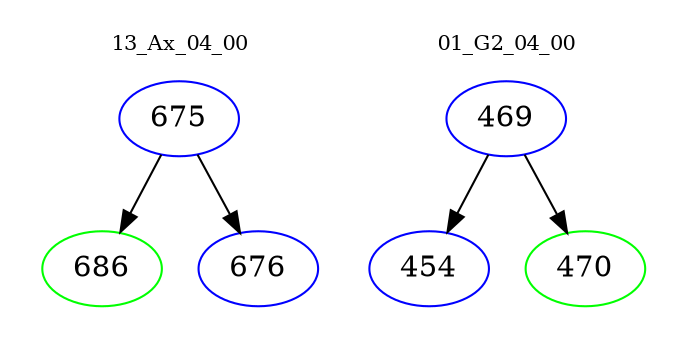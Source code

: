 digraph{
subgraph cluster_0 {
color = white
label = "13_Ax_04_00";
fontsize=10;
T0_675 [label="675", color="blue"]
T0_675 -> T0_686 [color="black"]
T0_686 [label="686", color="green"]
T0_675 -> T0_676 [color="black"]
T0_676 [label="676", color="blue"]
}
subgraph cluster_1 {
color = white
label = "01_G2_04_00";
fontsize=10;
T1_469 [label="469", color="blue"]
T1_469 -> T1_454 [color="black"]
T1_454 [label="454", color="blue"]
T1_469 -> T1_470 [color="black"]
T1_470 [label="470", color="green"]
}
}
